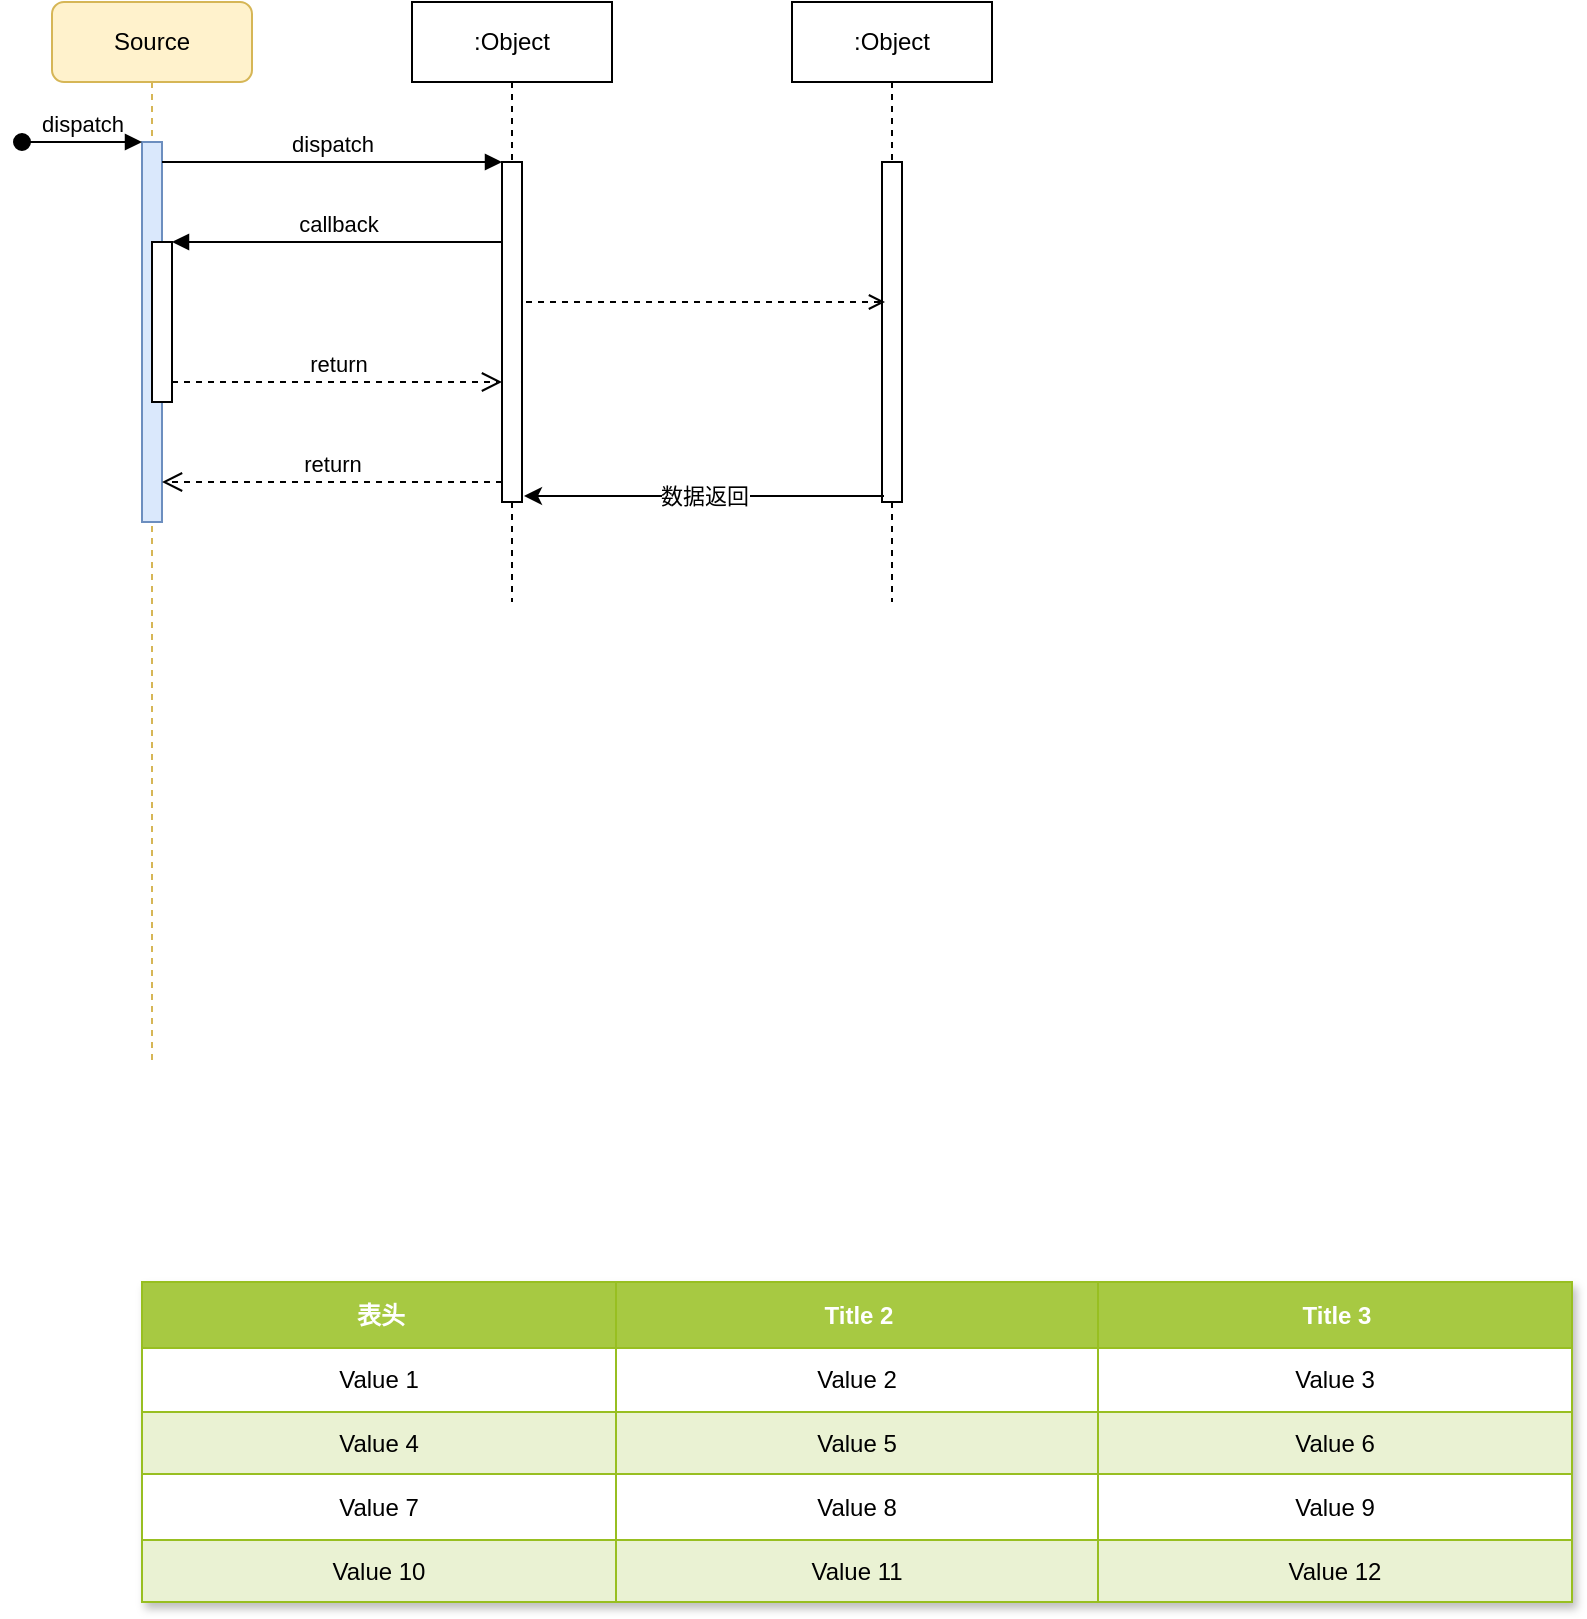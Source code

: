 <mxfile version="21.2.8" type="github">
  <diagram name="Page-1" id="2YBvvXClWsGukQMizWep">
    <mxGraphModel dx="2074" dy="1156" grid="1" gridSize="10" guides="1" tooltips="1" connect="1" arrows="1" fold="1" page="1" pageScale="1" pageWidth="850" pageHeight="1100" math="0" shadow="0">
      <root>
        <mxCell id="0" />
        <mxCell id="1" parent="0" />
        <mxCell id="aM9ryv3xv72pqoxQDRHE-1" value="Source" style="shape=umlLifeline;perimeter=lifelinePerimeter;whiteSpace=wrap;html=1;container=0;dropTarget=0;collapsible=0;recursiveResize=0;outlineConnect=0;portConstraint=eastwest;newEdgeStyle={&quot;edgeStyle&quot;:&quot;elbowEdgeStyle&quot;,&quot;elbow&quot;:&quot;vertical&quot;,&quot;curved&quot;:0,&quot;rounded&quot;:0};fillColor=#fff2cc;strokeColor=#d6b656;rounded=1;" parent="1" vertex="1">
          <mxGeometry x="40" y="40" width="100" height="530" as="geometry" />
        </mxCell>
        <mxCell id="aM9ryv3xv72pqoxQDRHE-2" value="" style="html=1;points=[];perimeter=orthogonalPerimeter;outlineConnect=0;targetShapes=umlLifeline;portConstraint=eastwest;newEdgeStyle={&quot;edgeStyle&quot;:&quot;elbowEdgeStyle&quot;,&quot;elbow&quot;:&quot;vertical&quot;,&quot;curved&quot;:0,&quot;rounded&quot;:0};fillColor=#dae8fc;strokeColor=#6c8ebf;" parent="aM9ryv3xv72pqoxQDRHE-1" vertex="1">
          <mxGeometry x="45" y="70" width="10" height="190" as="geometry" />
        </mxCell>
        <mxCell id="aM9ryv3xv72pqoxQDRHE-3" value="dispatch" style="html=1;verticalAlign=bottom;startArrow=oval;endArrow=block;startSize=8;edgeStyle=elbowEdgeStyle;elbow=vertical;curved=0;rounded=0;" parent="aM9ryv3xv72pqoxQDRHE-1" target="aM9ryv3xv72pqoxQDRHE-2" edge="1">
          <mxGeometry relative="1" as="geometry">
            <mxPoint x="-15" y="70" as="sourcePoint" />
          </mxGeometry>
        </mxCell>
        <mxCell id="aM9ryv3xv72pqoxQDRHE-4" value="" style="html=1;points=[];perimeter=orthogonalPerimeter;outlineConnect=0;targetShapes=umlLifeline;portConstraint=eastwest;newEdgeStyle={&quot;edgeStyle&quot;:&quot;elbowEdgeStyle&quot;,&quot;elbow&quot;:&quot;vertical&quot;,&quot;curved&quot;:0,&quot;rounded&quot;:0};" parent="aM9ryv3xv72pqoxQDRHE-1" vertex="1">
          <mxGeometry x="50" y="120" width="10" height="80" as="geometry" />
        </mxCell>
        <mxCell id="aM9ryv3xv72pqoxQDRHE-5" value=":Object" style="shape=umlLifeline;perimeter=lifelinePerimeter;whiteSpace=wrap;html=1;container=0;dropTarget=0;collapsible=0;recursiveResize=0;outlineConnect=0;portConstraint=eastwest;newEdgeStyle={&quot;edgeStyle&quot;:&quot;elbowEdgeStyle&quot;,&quot;elbow&quot;:&quot;vertical&quot;,&quot;curved&quot;:0,&quot;rounded&quot;:0};" parent="1" vertex="1">
          <mxGeometry x="220" y="40" width="100" height="300" as="geometry" />
        </mxCell>
        <mxCell id="aM9ryv3xv72pqoxQDRHE-6" value="" style="html=1;points=[];perimeter=orthogonalPerimeter;outlineConnect=0;targetShapes=umlLifeline;portConstraint=eastwest;newEdgeStyle={&quot;edgeStyle&quot;:&quot;elbowEdgeStyle&quot;,&quot;elbow&quot;:&quot;vertical&quot;,&quot;curved&quot;:0,&quot;rounded&quot;:0};" parent="aM9ryv3xv72pqoxQDRHE-5" vertex="1">
          <mxGeometry x="45" y="80" width="10" height="170" as="geometry" />
        </mxCell>
        <mxCell id="aM9ryv3xv72pqoxQDRHE-7" value="dispatch" style="html=1;verticalAlign=bottom;endArrow=block;edgeStyle=elbowEdgeStyle;elbow=vertical;curved=0;rounded=0;" parent="1" source="aM9ryv3xv72pqoxQDRHE-2" target="aM9ryv3xv72pqoxQDRHE-6" edge="1">
          <mxGeometry relative="1" as="geometry">
            <mxPoint x="195" y="130" as="sourcePoint" />
            <Array as="points">
              <mxPoint x="180" y="120" />
            </Array>
          </mxGeometry>
        </mxCell>
        <mxCell id="aM9ryv3xv72pqoxQDRHE-8" value="return" style="html=1;verticalAlign=bottom;endArrow=open;dashed=1;endSize=8;edgeStyle=elbowEdgeStyle;elbow=vertical;curved=0;rounded=0;" parent="1" source="aM9ryv3xv72pqoxQDRHE-6" target="aM9ryv3xv72pqoxQDRHE-2" edge="1">
          <mxGeometry relative="1" as="geometry">
            <mxPoint x="195" y="205" as="targetPoint" />
            <Array as="points">
              <mxPoint x="190" y="280" />
            </Array>
          </mxGeometry>
        </mxCell>
        <mxCell id="aM9ryv3xv72pqoxQDRHE-9" value="callback" style="html=1;verticalAlign=bottom;endArrow=block;edgeStyle=elbowEdgeStyle;elbow=vertical;curved=0;rounded=0;" parent="1" source="aM9ryv3xv72pqoxQDRHE-6" target="aM9ryv3xv72pqoxQDRHE-4" edge="1">
          <mxGeometry relative="1" as="geometry">
            <mxPoint x="175" y="160" as="sourcePoint" />
            <Array as="points">
              <mxPoint x="190" y="160" />
            </Array>
          </mxGeometry>
        </mxCell>
        <mxCell id="aM9ryv3xv72pqoxQDRHE-10" value="return" style="html=1;verticalAlign=bottom;endArrow=open;dashed=1;endSize=8;edgeStyle=elbowEdgeStyle;elbow=vertical;curved=0;rounded=0;" parent="1" source="aM9ryv3xv72pqoxQDRHE-4" target="aM9ryv3xv72pqoxQDRHE-6" edge="1">
          <mxGeometry relative="1" as="geometry">
            <mxPoint x="175" y="235" as="targetPoint" />
            <Array as="points">
              <mxPoint x="180" y="230" />
            </Array>
          </mxGeometry>
        </mxCell>
        <mxCell id="QHrnDX-K2-WMG9Iup7fY-1" value=":Object" style="shape=umlLifeline;perimeter=lifelinePerimeter;whiteSpace=wrap;html=1;container=0;dropTarget=0;collapsible=0;recursiveResize=0;outlineConnect=0;portConstraint=eastwest;newEdgeStyle={&quot;edgeStyle&quot;:&quot;elbowEdgeStyle&quot;,&quot;elbow&quot;:&quot;vertical&quot;,&quot;curved&quot;:0,&quot;rounded&quot;:0};" vertex="1" parent="1">
          <mxGeometry x="410" y="40" width="100" height="300" as="geometry" />
        </mxCell>
        <mxCell id="QHrnDX-K2-WMG9Iup7fY-2" value="" style="html=1;points=[];perimeter=orthogonalPerimeter;outlineConnect=0;targetShapes=umlLifeline;portConstraint=eastwest;newEdgeStyle={&quot;edgeStyle&quot;:&quot;elbowEdgeStyle&quot;,&quot;elbow&quot;:&quot;vertical&quot;,&quot;curved&quot;:0,&quot;rounded&quot;:0};" vertex="1" parent="QHrnDX-K2-WMG9Iup7fY-1">
          <mxGeometry x="45" y="80" width="10" height="170" as="geometry" />
        </mxCell>
        <mxCell id="QHrnDX-K2-WMG9Iup7fY-4" value="" style="endArrow=open;html=1;rounded=0;dashed=1;edgeStyle=elbowEdgeStyle;elbow=vertical;endFill=0;" edge="1" parent="1">
          <mxGeometry width="50" height="50" relative="1" as="geometry">
            <mxPoint x="277" y="190" as="sourcePoint" />
            <mxPoint x="456.5" y="190" as="targetPoint" />
          </mxGeometry>
        </mxCell>
        <mxCell id="QHrnDX-K2-WMG9Iup7fY-12" value="" style="endArrow=classic;html=1;rounded=0;" edge="1" parent="1">
          <mxGeometry relative="1" as="geometry">
            <mxPoint x="456" y="287" as="sourcePoint" />
            <mxPoint x="276" y="287" as="targetPoint" />
          </mxGeometry>
        </mxCell>
        <mxCell id="QHrnDX-K2-WMG9Iup7fY-13" value="数据返回" style="edgeLabel;resizable=0;html=1;align=center;verticalAlign=middle;" connectable="0" vertex="1" parent="QHrnDX-K2-WMG9Iup7fY-12">
          <mxGeometry relative="1" as="geometry">
            <mxPoint as="offset" />
          </mxGeometry>
        </mxCell>
        <mxCell id="QHrnDX-K2-WMG9Iup7fY-15" value="Assets" style="childLayout=tableLayout;recursiveResize=0;strokeColor=#98bf21;fillColor=#A7C942;shadow=1;" vertex="1" parent="1">
          <mxGeometry x="85" y="680" width="715" height="160" as="geometry" />
        </mxCell>
        <mxCell id="QHrnDX-K2-WMG9Iup7fY-16" style="shape=tableRow;horizontal=0;startSize=0;swimlaneHead=0;swimlaneBody=0;top=0;left=0;bottom=0;right=0;dropTarget=0;collapsible=0;recursiveResize=0;expand=0;fontStyle=0;strokeColor=inherit;fillColor=#ffffff;" vertex="1" parent="QHrnDX-K2-WMG9Iup7fY-15">
          <mxGeometry width="715" height="33" as="geometry" />
        </mxCell>
        <mxCell id="QHrnDX-K2-WMG9Iup7fY-17" value="表头" style="connectable=0;recursiveResize=0;strokeColor=inherit;fillColor=#A7C942;align=center;fontStyle=1;fontColor=#FFFFFF;html=1;" vertex="1" parent="QHrnDX-K2-WMG9Iup7fY-16">
          <mxGeometry width="237" height="33" as="geometry">
            <mxRectangle width="237" height="33" as="alternateBounds" />
          </mxGeometry>
        </mxCell>
        <mxCell id="QHrnDX-K2-WMG9Iup7fY-18" value="Title 2" style="connectable=0;recursiveResize=0;strokeColor=inherit;fillColor=#A7C942;align=center;fontStyle=1;fontColor=#FFFFFF;html=1;" vertex="1" parent="QHrnDX-K2-WMG9Iup7fY-16">
          <mxGeometry x="237" width="241" height="33" as="geometry">
            <mxRectangle width="241" height="33" as="alternateBounds" />
          </mxGeometry>
        </mxCell>
        <mxCell id="QHrnDX-K2-WMG9Iup7fY-19" value="Title 3" style="connectable=0;recursiveResize=0;strokeColor=inherit;fillColor=#A7C942;align=center;fontStyle=1;fontColor=#FFFFFF;html=1;" vertex="1" parent="QHrnDX-K2-WMG9Iup7fY-16">
          <mxGeometry x="478" width="237" height="33" as="geometry">
            <mxRectangle width="237" height="33" as="alternateBounds" />
          </mxGeometry>
        </mxCell>
        <mxCell id="QHrnDX-K2-WMG9Iup7fY-20" value="" style="shape=tableRow;horizontal=0;startSize=0;swimlaneHead=0;swimlaneBody=0;top=0;left=0;bottom=0;right=0;dropTarget=0;collapsible=0;recursiveResize=0;expand=0;fontStyle=0;strokeColor=inherit;fillColor=#ffffff;" vertex="1" parent="QHrnDX-K2-WMG9Iup7fY-15">
          <mxGeometry y="33" width="715" height="32" as="geometry" />
        </mxCell>
        <mxCell id="QHrnDX-K2-WMG9Iup7fY-21" value="Value 1" style="connectable=0;recursiveResize=0;strokeColor=inherit;fillColor=inherit;align=center;whiteSpace=wrap;html=1;" vertex="1" parent="QHrnDX-K2-WMG9Iup7fY-20">
          <mxGeometry width="237" height="32" as="geometry">
            <mxRectangle width="237" height="32" as="alternateBounds" />
          </mxGeometry>
        </mxCell>
        <mxCell id="QHrnDX-K2-WMG9Iup7fY-22" value="Value 2" style="connectable=0;recursiveResize=0;strokeColor=inherit;fillColor=inherit;align=center;whiteSpace=wrap;html=1;" vertex="1" parent="QHrnDX-K2-WMG9Iup7fY-20">
          <mxGeometry x="237" width="241" height="32" as="geometry">
            <mxRectangle width="241" height="32" as="alternateBounds" />
          </mxGeometry>
        </mxCell>
        <mxCell id="QHrnDX-K2-WMG9Iup7fY-23" value="Value 3" style="connectable=0;recursiveResize=0;strokeColor=inherit;fillColor=inherit;align=center;whiteSpace=wrap;html=1;" vertex="1" parent="QHrnDX-K2-WMG9Iup7fY-20">
          <mxGeometry x="478" width="237" height="32" as="geometry">
            <mxRectangle width="237" height="32" as="alternateBounds" />
          </mxGeometry>
        </mxCell>
        <mxCell id="QHrnDX-K2-WMG9Iup7fY-24" value="" style="shape=tableRow;horizontal=0;startSize=0;swimlaneHead=0;swimlaneBody=0;top=0;left=0;bottom=0;right=0;dropTarget=0;collapsible=0;recursiveResize=0;expand=0;fontStyle=1;strokeColor=inherit;fillColor=#EAF2D3;" vertex="1" parent="QHrnDX-K2-WMG9Iup7fY-15">
          <mxGeometry y="65" width="715" height="31" as="geometry" />
        </mxCell>
        <mxCell id="QHrnDX-K2-WMG9Iup7fY-25" value="Value 4" style="connectable=0;recursiveResize=0;strokeColor=inherit;fillColor=inherit;whiteSpace=wrap;html=1;" vertex="1" parent="QHrnDX-K2-WMG9Iup7fY-24">
          <mxGeometry width="237" height="31" as="geometry">
            <mxRectangle width="237" height="31" as="alternateBounds" />
          </mxGeometry>
        </mxCell>
        <mxCell id="QHrnDX-K2-WMG9Iup7fY-26" value="Value 5" style="connectable=0;recursiveResize=0;strokeColor=inherit;fillColor=inherit;whiteSpace=wrap;html=1;" vertex="1" parent="QHrnDX-K2-WMG9Iup7fY-24">
          <mxGeometry x="237" width="241" height="31" as="geometry">
            <mxRectangle width="241" height="31" as="alternateBounds" />
          </mxGeometry>
        </mxCell>
        <mxCell id="QHrnDX-K2-WMG9Iup7fY-27" value="Value 6" style="connectable=0;recursiveResize=0;strokeColor=inherit;fillColor=inherit;whiteSpace=wrap;html=1;" vertex="1" parent="QHrnDX-K2-WMG9Iup7fY-24">
          <mxGeometry x="478" width="237" height="31" as="geometry">
            <mxRectangle width="237" height="31" as="alternateBounds" />
          </mxGeometry>
        </mxCell>
        <mxCell id="QHrnDX-K2-WMG9Iup7fY-28" value="" style="shape=tableRow;horizontal=0;startSize=0;swimlaneHead=0;swimlaneBody=0;top=0;left=0;bottom=0;right=0;dropTarget=0;collapsible=0;recursiveResize=0;expand=0;fontStyle=0;strokeColor=inherit;fillColor=#ffffff;" vertex="1" parent="QHrnDX-K2-WMG9Iup7fY-15">
          <mxGeometry y="96" width="715" height="33" as="geometry" />
        </mxCell>
        <mxCell id="QHrnDX-K2-WMG9Iup7fY-29" value="Value 7" style="connectable=0;recursiveResize=0;strokeColor=inherit;fillColor=inherit;fontStyle=0;align=center;whiteSpace=wrap;html=1;" vertex="1" parent="QHrnDX-K2-WMG9Iup7fY-28">
          <mxGeometry width="237" height="33" as="geometry">
            <mxRectangle width="237" height="33" as="alternateBounds" />
          </mxGeometry>
        </mxCell>
        <mxCell id="QHrnDX-K2-WMG9Iup7fY-30" value="Value 8" style="connectable=0;recursiveResize=0;strokeColor=inherit;fillColor=inherit;fontStyle=0;align=center;whiteSpace=wrap;html=1;" vertex="1" parent="QHrnDX-K2-WMG9Iup7fY-28">
          <mxGeometry x="237" width="241" height="33" as="geometry">
            <mxRectangle width="241" height="33" as="alternateBounds" />
          </mxGeometry>
        </mxCell>
        <mxCell id="QHrnDX-K2-WMG9Iup7fY-31" value="Value 9" style="connectable=0;recursiveResize=0;strokeColor=inherit;fillColor=inherit;fontStyle=0;align=center;whiteSpace=wrap;html=1;" vertex="1" parent="QHrnDX-K2-WMG9Iup7fY-28">
          <mxGeometry x="478" width="237" height="33" as="geometry">
            <mxRectangle width="237" height="33" as="alternateBounds" />
          </mxGeometry>
        </mxCell>
        <mxCell id="QHrnDX-K2-WMG9Iup7fY-32" value="" style="shape=tableRow;horizontal=0;startSize=0;swimlaneHead=0;swimlaneBody=0;top=0;left=0;bottom=0;right=0;dropTarget=0;collapsible=0;recursiveResize=0;expand=0;fontStyle=1;strokeColor=inherit;fillColor=#EAF2D3;" vertex="1" parent="QHrnDX-K2-WMG9Iup7fY-15">
          <mxGeometry y="129" width="715" height="31" as="geometry" />
        </mxCell>
        <mxCell id="QHrnDX-K2-WMG9Iup7fY-33" value="Value 10" style="connectable=0;recursiveResize=0;strokeColor=inherit;fillColor=inherit;whiteSpace=wrap;html=1;" vertex="1" parent="QHrnDX-K2-WMG9Iup7fY-32">
          <mxGeometry width="237" height="31" as="geometry">
            <mxRectangle width="237" height="31" as="alternateBounds" />
          </mxGeometry>
        </mxCell>
        <mxCell id="QHrnDX-K2-WMG9Iup7fY-34" value="Value 11" style="connectable=0;recursiveResize=0;strokeColor=inherit;fillColor=inherit;whiteSpace=wrap;html=1;" vertex="1" parent="QHrnDX-K2-WMG9Iup7fY-32">
          <mxGeometry x="237" width="241" height="31" as="geometry">
            <mxRectangle width="241" height="31" as="alternateBounds" />
          </mxGeometry>
        </mxCell>
        <mxCell id="QHrnDX-K2-WMG9Iup7fY-35" value="Value 12" style="connectable=0;recursiveResize=0;strokeColor=inherit;fillColor=inherit;whiteSpace=wrap;html=1;" vertex="1" parent="QHrnDX-K2-WMG9Iup7fY-32">
          <mxGeometry x="478" width="237" height="31" as="geometry">
            <mxRectangle width="237" height="31" as="alternateBounds" />
          </mxGeometry>
        </mxCell>
      </root>
    </mxGraphModel>
  </diagram>
</mxfile>
